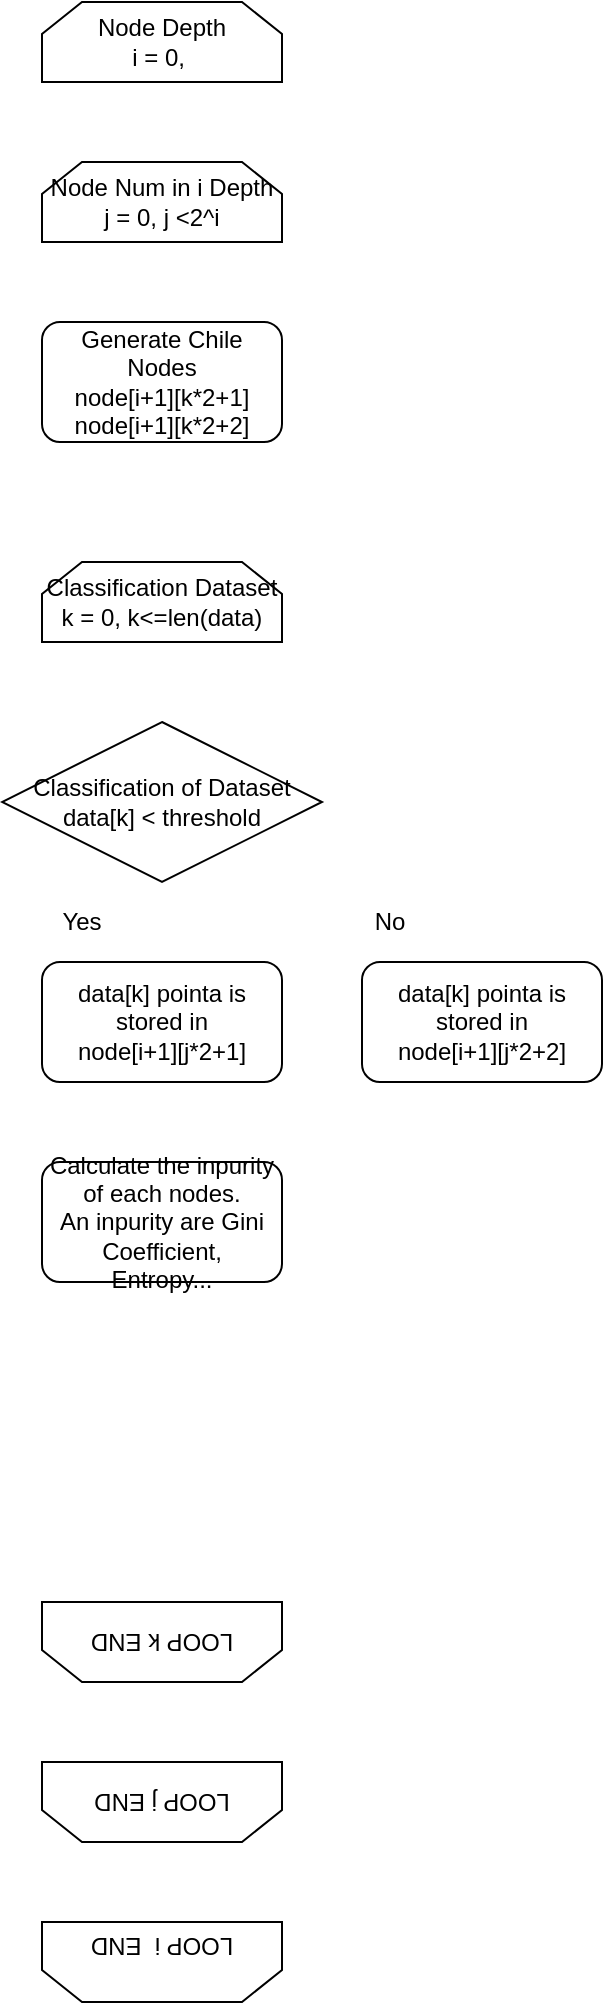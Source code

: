 <mxfile>
    <diagram id="IGm-h67iYr33fOk7Qd38" name="ページ1">
        <mxGraphModel dx="299" dy="396" grid="1" gridSize="10" guides="1" tooltips="1" connect="1" arrows="1" fold="1" page="1" pageScale="1" pageWidth="827" pageHeight="1169" math="0" shadow="0">
            <root>
                <mxCell id="0"/>
                <mxCell id="1" parent="0"/>
                <mxCell id="2" value="Generate Chile Nodes&lt;br&gt;node[i+1][k*2+1]&lt;br&gt;node[i+1][k*2+2]" style="rounded=1;whiteSpace=wrap;html=1;" parent="1" vertex="1">
                    <mxGeometry x="240" y="240" width="120" height="60" as="geometry"/>
                </mxCell>
                <mxCell id="3" value="Node Depth&lt;br&gt;i = 0,&amp;nbsp;" style="shape=loopLimit;whiteSpace=wrap;html=1;" parent="1" vertex="1">
                    <mxGeometry x="240" y="80" width="120" height="40" as="geometry"/>
                </mxCell>
                <mxCell id="4" value="&lt;br&gt;LOOP i&amp;nbsp; END" style="shape=loopLimit;whiteSpace=wrap;html=1;rotation=-180;" parent="1" vertex="1">
                    <mxGeometry x="240" y="1040" width="120" height="40" as="geometry"/>
                </mxCell>
                <mxCell id="6" value="Node Num in i Depth&lt;br&gt;j = 0, j &amp;lt;2^i" style="shape=loopLimit;whiteSpace=wrap;html=1;" parent="1" vertex="1">
                    <mxGeometry x="240" y="160" width="120" height="40" as="geometry"/>
                </mxCell>
                <mxCell id="7" value="LOOP j END" style="shape=loopLimit;whiteSpace=wrap;html=1;rotation=-180;" parent="1" vertex="1">
                    <mxGeometry x="240" y="960" width="120" height="40" as="geometry"/>
                </mxCell>
                <mxCell id="8" value="data[k] pointa is stored in&lt;br&gt;node[i+1][j*2+2]" style="rounded=1;whiteSpace=wrap;html=1;" vertex="1" parent="1">
                    <mxGeometry x="400" y="560" width="120" height="60" as="geometry"/>
                </mxCell>
                <mxCell id="9" value="Classification Dataset&lt;br&gt;k = 0, k&amp;lt;=len(data)" style="shape=loopLimit;whiteSpace=wrap;html=1;" vertex="1" parent="1">
                    <mxGeometry x="240" y="360" width="120" height="40" as="geometry"/>
                </mxCell>
                <mxCell id="10" value="LOOP k END" style="shape=loopLimit;whiteSpace=wrap;html=1;rotation=-180;" vertex="1" parent="1">
                    <mxGeometry x="240" y="880" width="120" height="40" as="geometry"/>
                </mxCell>
                <mxCell id="11" value="data[k] pointa is stored in&lt;br&gt;node[i+1][j*2+1]" style="rounded=1;whiteSpace=wrap;html=1;" vertex="1" parent="1">
                    <mxGeometry x="240" y="560" width="120" height="60" as="geometry"/>
                </mxCell>
                <mxCell id="12" value="&lt;span&gt;Classification of Dataset&lt;/span&gt;&lt;br&gt;&lt;span&gt;data[k] &amp;lt; threshold&lt;/span&gt;" style="rhombus;whiteSpace=wrap;html=1;" vertex="1" parent="1">
                    <mxGeometry x="220" y="440" width="160" height="80" as="geometry"/>
                </mxCell>
                <mxCell id="13" value="Yes" style="text;html=1;strokeColor=none;fillColor=none;align=center;verticalAlign=middle;whiteSpace=wrap;rounded=0;" vertex="1" parent="1">
                    <mxGeometry x="240" y="530" width="40" height="20" as="geometry"/>
                </mxCell>
                <mxCell id="14" value="No" style="text;html=1;strokeColor=none;fillColor=none;align=center;verticalAlign=middle;whiteSpace=wrap;rounded=0;" vertex="1" parent="1">
                    <mxGeometry x="394" y="530" width="40" height="20" as="geometry"/>
                </mxCell>
                <mxCell id="15" value="Calculate the inpurity of each nodes.&lt;br&gt;An inpurity are Gini Coefficient,&lt;br&gt;Entropy..." style="rounded=1;whiteSpace=wrap;html=1;" vertex="1" parent="1">
                    <mxGeometry x="240" y="660" width="120" height="60" as="geometry"/>
                </mxCell>
            </root>
        </mxGraphModel>
    </diagram>
</mxfile>